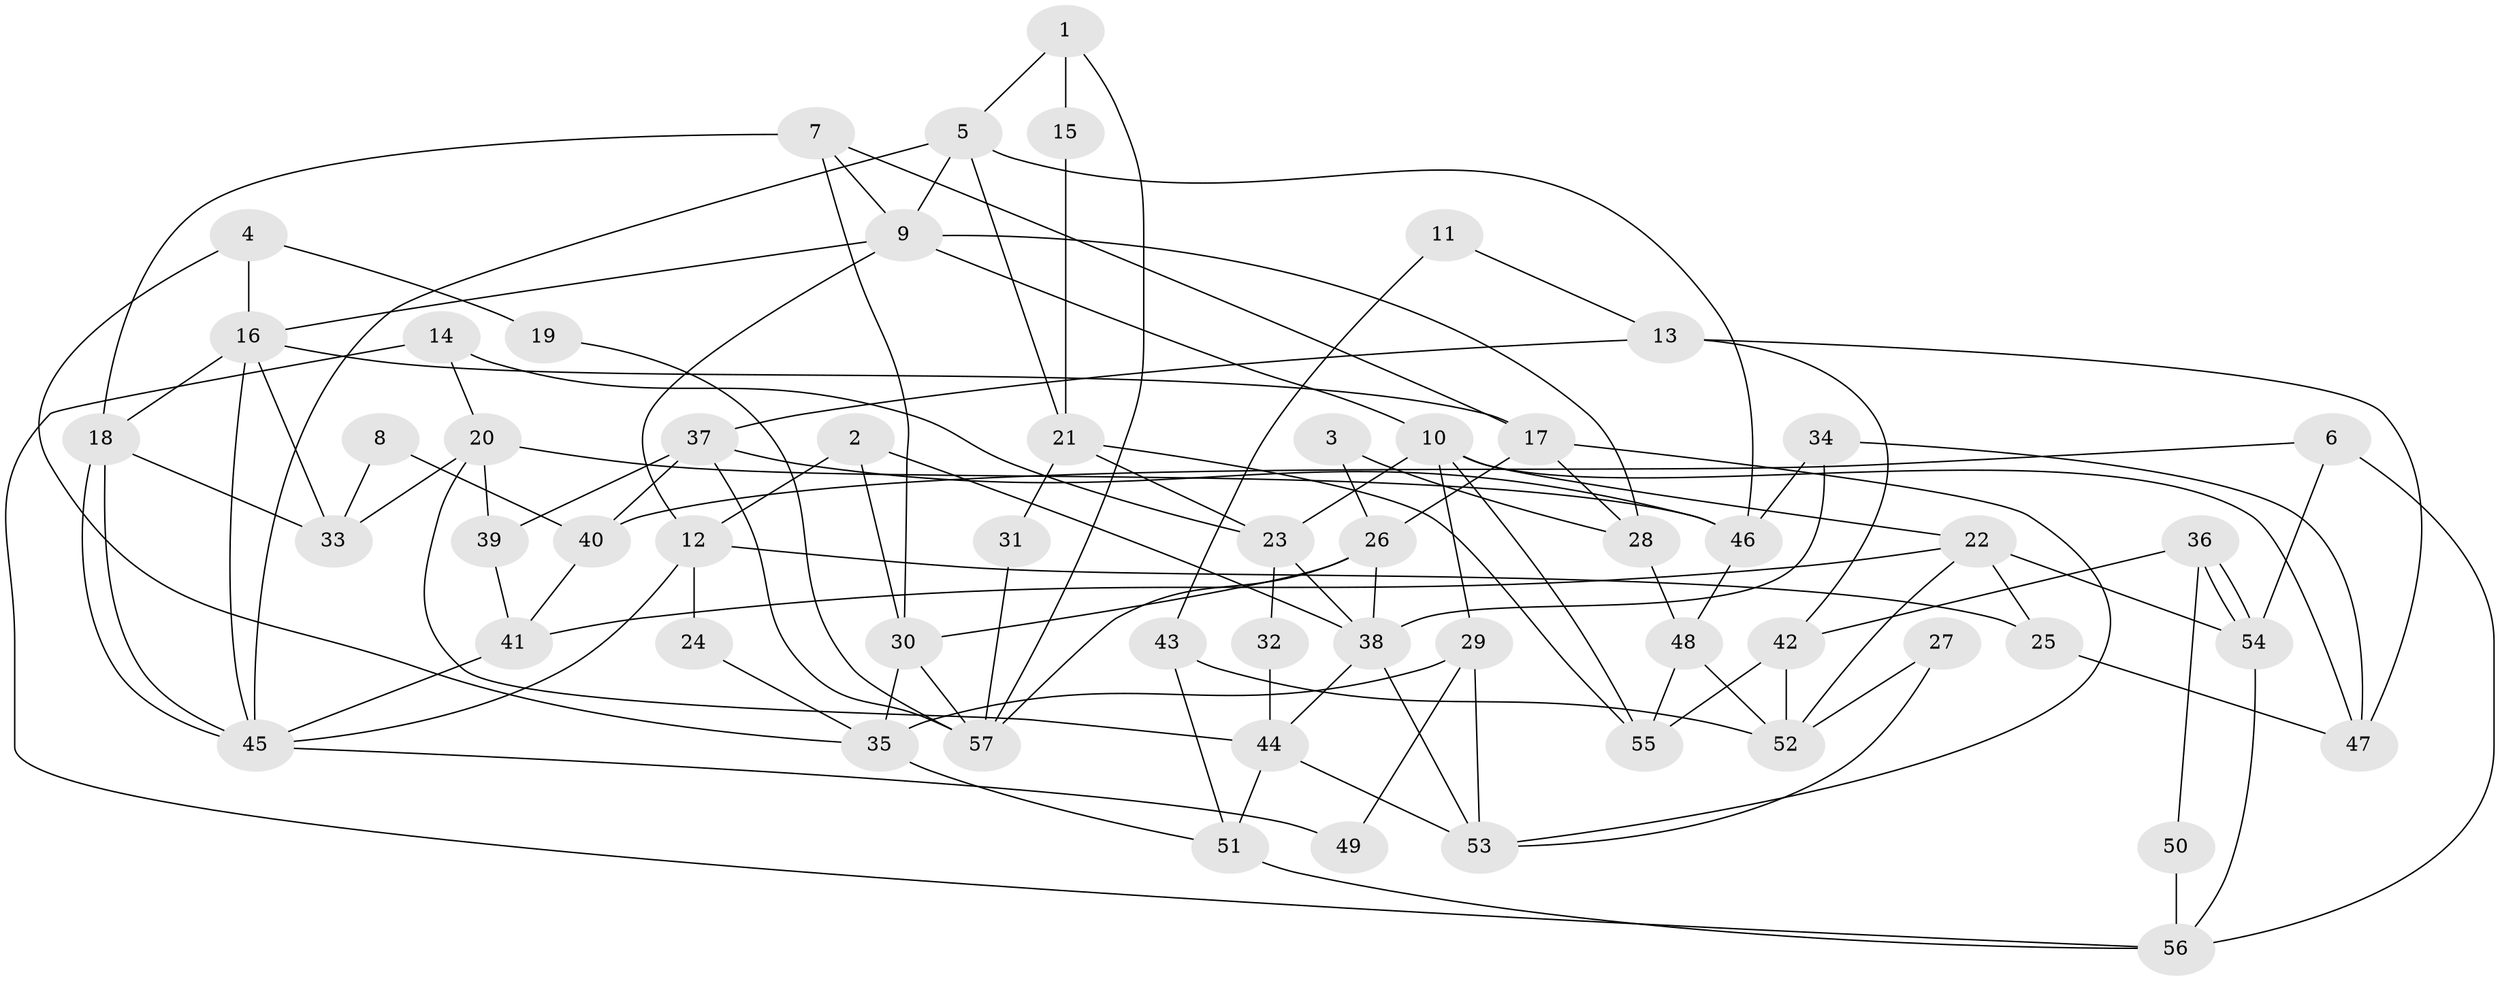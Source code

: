 // coarse degree distribution, {7: 0.08823529411764706, 3: 0.08823529411764706, 2: 0.14705882352941177, 8: 0.11764705882352941, 5: 0.2647058823529412, 4: 0.11764705882352941, 6: 0.14705882352941177, 9: 0.029411764705882353}
// Generated by graph-tools (version 1.1) at 2025/41/03/06/25 10:41:55]
// undirected, 57 vertices, 114 edges
graph export_dot {
graph [start="1"]
  node [color=gray90,style=filled];
  1;
  2;
  3;
  4;
  5;
  6;
  7;
  8;
  9;
  10;
  11;
  12;
  13;
  14;
  15;
  16;
  17;
  18;
  19;
  20;
  21;
  22;
  23;
  24;
  25;
  26;
  27;
  28;
  29;
  30;
  31;
  32;
  33;
  34;
  35;
  36;
  37;
  38;
  39;
  40;
  41;
  42;
  43;
  44;
  45;
  46;
  47;
  48;
  49;
  50;
  51;
  52;
  53;
  54;
  55;
  56;
  57;
  1 -- 5;
  1 -- 57;
  1 -- 15;
  2 -- 38;
  2 -- 30;
  2 -- 12;
  3 -- 28;
  3 -- 26;
  4 -- 35;
  4 -- 16;
  4 -- 19;
  5 -- 9;
  5 -- 45;
  5 -- 21;
  5 -- 46;
  6 -- 56;
  6 -- 54;
  6 -- 40;
  7 -- 30;
  7 -- 18;
  7 -- 9;
  7 -- 17;
  8 -- 40;
  8 -- 33;
  9 -- 10;
  9 -- 12;
  9 -- 16;
  9 -- 28;
  10 -- 55;
  10 -- 22;
  10 -- 23;
  10 -- 29;
  10 -- 47;
  11 -- 13;
  11 -- 43;
  12 -- 24;
  12 -- 25;
  12 -- 45;
  13 -- 47;
  13 -- 37;
  13 -- 42;
  14 -- 20;
  14 -- 23;
  14 -- 56;
  15 -- 21;
  16 -- 45;
  16 -- 17;
  16 -- 18;
  16 -- 33;
  17 -- 26;
  17 -- 28;
  17 -- 53;
  18 -- 45;
  18 -- 45;
  18 -- 33;
  19 -- 57;
  20 -- 46;
  20 -- 33;
  20 -- 39;
  20 -- 44;
  21 -- 23;
  21 -- 31;
  21 -- 55;
  22 -- 25;
  22 -- 41;
  22 -- 52;
  22 -- 54;
  23 -- 38;
  23 -- 32;
  24 -- 35;
  25 -- 47;
  26 -- 57;
  26 -- 30;
  26 -- 38;
  27 -- 52;
  27 -- 53;
  28 -- 48;
  29 -- 53;
  29 -- 35;
  29 -- 49;
  30 -- 35;
  30 -- 57;
  31 -- 57;
  32 -- 44;
  34 -- 38;
  34 -- 46;
  34 -- 47;
  35 -- 51;
  36 -- 54;
  36 -- 54;
  36 -- 42;
  36 -- 50;
  37 -- 40;
  37 -- 46;
  37 -- 39;
  37 -- 57;
  38 -- 53;
  38 -- 44;
  39 -- 41;
  40 -- 41;
  41 -- 45;
  42 -- 52;
  42 -- 55;
  43 -- 51;
  43 -- 52;
  44 -- 51;
  44 -- 53;
  45 -- 49;
  46 -- 48;
  48 -- 55;
  48 -- 52;
  50 -- 56;
  51 -- 56;
  54 -- 56;
}
